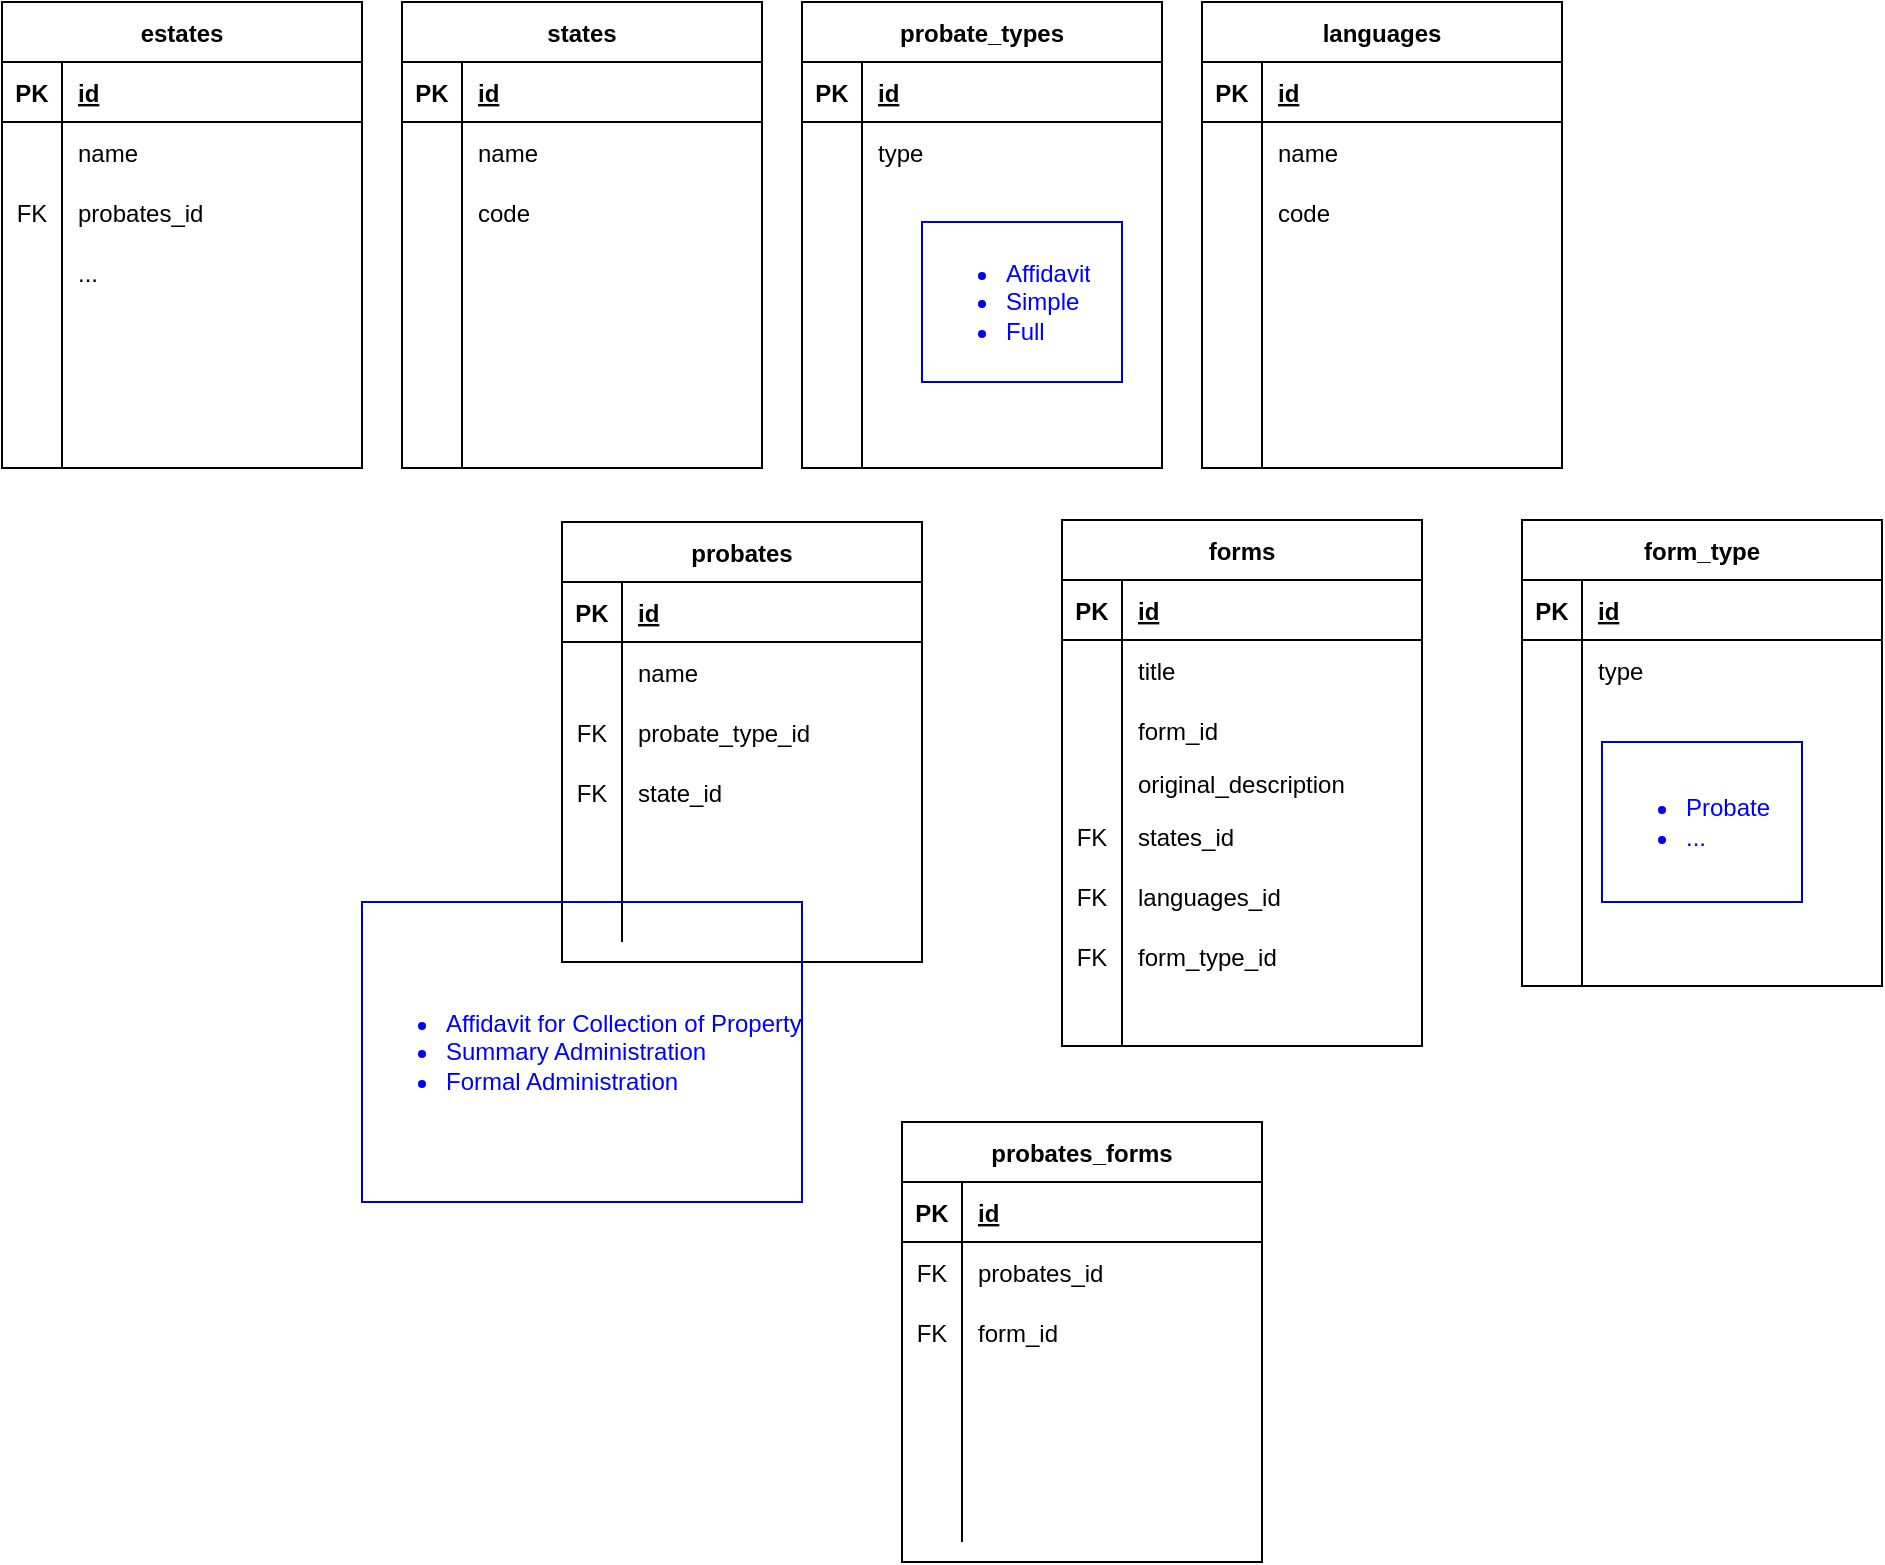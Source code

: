 <mxfile version="20.2.4" type="github">
  <diagram name="Page-1" id="9f46799a-70d6-7492-0946-bef42562c5a5">
    <mxGraphModel dx="1186" dy="667" grid="1" gridSize="10" guides="1" tooltips="1" connect="1" arrows="1" fold="1" page="1" pageScale="1" pageWidth="1100" pageHeight="850" background="none" math="0" shadow="0">
      <root>
        <mxCell id="0" />
        <mxCell id="1" parent="0" />
        <mxCell id="NDFo5cBkrjXVHuGbAwNf-1" value="estates" style="shape=table;startSize=30;container=1;collapsible=1;childLayout=tableLayout;fixedRows=1;rowLines=0;fontStyle=1;align=center;resizeLast=1;" vertex="1" parent="1">
          <mxGeometry x="40" y="40" width="180" height="233" as="geometry" />
        </mxCell>
        <mxCell id="NDFo5cBkrjXVHuGbAwNf-2" value="" style="shape=tableRow;horizontal=0;startSize=0;swimlaneHead=0;swimlaneBody=0;fillColor=none;collapsible=0;dropTarget=0;points=[[0,0.5],[1,0.5]];portConstraint=eastwest;top=0;left=0;right=0;bottom=1;" vertex="1" parent="NDFo5cBkrjXVHuGbAwNf-1">
          <mxGeometry y="30" width="180" height="30" as="geometry" />
        </mxCell>
        <mxCell id="NDFo5cBkrjXVHuGbAwNf-3" value="PK" style="shape=partialRectangle;connectable=0;fillColor=none;top=0;left=0;bottom=0;right=0;fontStyle=1;overflow=hidden;" vertex="1" parent="NDFo5cBkrjXVHuGbAwNf-2">
          <mxGeometry width="30" height="30" as="geometry">
            <mxRectangle width="30" height="30" as="alternateBounds" />
          </mxGeometry>
        </mxCell>
        <mxCell id="NDFo5cBkrjXVHuGbAwNf-4" value="id" style="shape=partialRectangle;connectable=0;fillColor=none;top=0;left=0;bottom=0;right=0;align=left;spacingLeft=6;fontStyle=5;overflow=hidden;" vertex="1" parent="NDFo5cBkrjXVHuGbAwNf-2">
          <mxGeometry x="30" width="150" height="30" as="geometry">
            <mxRectangle width="150" height="30" as="alternateBounds" />
          </mxGeometry>
        </mxCell>
        <mxCell id="NDFo5cBkrjXVHuGbAwNf-5" value="" style="shape=tableRow;horizontal=0;startSize=0;swimlaneHead=0;swimlaneBody=0;fillColor=none;collapsible=0;dropTarget=0;points=[[0,0.5],[1,0.5]];portConstraint=eastwest;top=0;left=0;right=0;bottom=0;" vertex="1" parent="NDFo5cBkrjXVHuGbAwNf-1">
          <mxGeometry y="60" width="180" height="30" as="geometry" />
        </mxCell>
        <mxCell id="NDFo5cBkrjXVHuGbAwNf-6" value="" style="shape=partialRectangle;connectable=0;fillColor=none;top=0;left=0;bottom=0;right=0;editable=1;overflow=hidden;" vertex="1" parent="NDFo5cBkrjXVHuGbAwNf-5">
          <mxGeometry width="30" height="30" as="geometry">
            <mxRectangle width="30" height="30" as="alternateBounds" />
          </mxGeometry>
        </mxCell>
        <mxCell id="NDFo5cBkrjXVHuGbAwNf-7" value="name" style="shape=partialRectangle;connectable=0;fillColor=none;top=0;left=0;bottom=0;right=0;align=left;spacingLeft=6;overflow=hidden;" vertex="1" parent="NDFo5cBkrjXVHuGbAwNf-5">
          <mxGeometry x="30" width="150" height="30" as="geometry">
            <mxRectangle width="150" height="30" as="alternateBounds" />
          </mxGeometry>
        </mxCell>
        <mxCell id="NDFo5cBkrjXVHuGbAwNf-27" value="" style="shape=tableRow;horizontal=0;startSize=0;swimlaneHead=0;swimlaneBody=0;fillColor=none;collapsible=0;dropTarget=0;points=[[0,0.5],[1,0.5]];portConstraint=eastwest;top=0;left=0;right=0;bottom=0;" vertex="1" parent="NDFo5cBkrjXVHuGbAwNf-1">
          <mxGeometry y="90" width="180" height="30" as="geometry" />
        </mxCell>
        <mxCell id="NDFo5cBkrjXVHuGbAwNf-28" value="FK" style="shape=partialRectangle;connectable=0;fillColor=none;top=0;left=0;bottom=0;right=0;fontStyle=0;overflow=hidden;" vertex="1" parent="NDFo5cBkrjXVHuGbAwNf-27">
          <mxGeometry width="30" height="30" as="geometry">
            <mxRectangle width="30" height="30" as="alternateBounds" />
          </mxGeometry>
        </mxCell>
        <mxCell id="NDFo5cBkrjXVHuGbAwNf-29" value="probates_id" style="shape=partialRectangle;connectable=0;fillColor=none;top=0;left=0;bottom=0;right=0;align=left;spacingLeft=6;fontStyle=0;overflow=hidden;" vertex="1" parent="NDFo5cBkrjXVHuGbAwNf-27">
          <mxGeometry x="30" width="150" height="30" as="geometry">
            <mxRectangle width="150" height="30" as="alternateBounds" />
          </mxGeometry>
        </mxCell>
        <mxCell id="NDFo5cBkrjXVHuGbAwNf-37" value="" style="shape=tableRow;horizontal=0;startSize=0;swimlaneHead=0;swimlaneBody=0;fillColor=none;collapsible=0;dropTarget=0;points=[[0,0.5],[1,0.5]];portConstraint=eastwest;top=0;left=0;right=0;bottom=0;" vertex="1" parent="NDFo5cBkrjXVHuGbAwNf-1">
          <mxGeometry y="120" width="180" height="30" as="geometry" />
        </mxCell>
        <mxCell id="NDFo5cBkrjXVHuGbAwNf-38" value="" style="shape=partialRectangle;connectable=0;fillColor=none;top=0;left=0;bottom=0;right=0;editable=1;overflow=hidden;" vertex="1" parent="NDFo5cBkrjXVHuGbAwNf-37">
          <mxGeometry width="30" height="30" as="geometry">
            <mxRectangle width="30" height="30" as="alternateBounds" />
          </mxGeometry>
        </mxCell>
        <mxCell id="NDFo5cBkrjXVHuGbAwNf-39" value="..." style="shape=partialRectangle;connectable=0;fillColor=none;top=0;left=0;bottom=0;right=0;align=left;spacingLeft=6;overflow=hidden;" vertex="1" parent="NDFo5cBkrjXVHuGbAwNf-37">
          <mxGeometry x="30" width="150" height="30" as="geometry">
            <mxRectangle width="150" height="30" as="alternateBounds" />
          </mxGeometry>
        </mxCell>
        <mxCell id="NDFo5cBkrjXVHuGbAwNf-8" value="" style="shape=tableRow;horizontal=0;startSize=0;swimlaneHead=0;swimlaneBody=0;fillColor=none;collapsible=0;dropTarget=0;points=[[0,0.5],[1,0.5]];portConstraint=eastwest;top=0;left=0;right=0;bottom=0;" vertex="1" parent="NDFo5cBkrjXVHuGbAwNf-1">
          <mxGeometry y="150" width="180" height="30" as="geometry" />
        </mxCell>
        <mxCell id="NDFo5cBkrjXVHuGbAwNf-9" value="" style="shape=partialRectangle;connectable=0;fillColor=none;top=0;left=0;bottom=0;right=0;editable=1;overflow=hidden;" vertex="1" parent="NDFo5cBkrjXVHuGbAwNf-8">
          <mxGeometry width="30" height="30" as="geometry">
            <mxRectangle width="30" height="30" as="alternateBounds" />
          </mxGeometry>
        </mxCell>
        <mxCell id="NDFo5cBkrjXVHuGbAwNf-10" value="" style="shape=partialRectangle;connectable=0;fillColor=none;top=0;left=0;bottom=0;right=0;align=left;spacingLeft=6;overflow=hidden;" vertex="1" parent="NDFo5cBkrjXVHuGbAwNf-8">
          <mxGeometry x="30" width="150" height="30" as="geometry">
            <mxRectangle width="150" height="30" as="alternateBounds" />
          </mxGeometry>
        </mxCell>
        <mxCell id="NDFo5cBkrjXVHuGbAwNf-11" value="" style="shape=tableRow;horizontal=0;startSize=0;swimlaneHead=0;swimlaneBody=0;fillColor=none;collapsible=0;dropTarget=0;points=[[0,0.5],[1,0.5]];portConstraint=eastwest;top=0;left=0;right=0;bottom=0;" vertex="1" parent="NDFo5cBkrjXVHuGbAwNf-1">
          <mxGeometry y="180" width="180" height="23" as="geometry" />
        </mxCell>
        <mxCell id="NDFo5cBkrjXVHuGbAwNf-12" value="" style="shape=partialRectangle;connectable=0;fillColor=none;top=0;left=0;bottom=0;right=0;editable=1;overflow=hidden;" vertex="1" parent="NDFo5cBkrjXVHuGbAwNf-11">
          <mxGeometry width="30" height="23" as="geometry">
            <mxRectangle width="30" height="23" as="alternateBounds" />
          </mxGeometry>
        </mxCell>
        <mxCell id="NDFo5cBkrjXVHuGbAwNf-13" value="" style="shape=partialRectangle;connectable=0;fillColor=none;top=0;left=0;bottom=0;right=0;align=left;spacingLeft=6;overflow=hidden;" vertex="1" parent="NDFo5cBkrjXVHuGbAwNf-11">
          <mxGeometry x="30" width="150" height="23" as="geometry">
            <mxRectangle width="150" height="23" as="alternateBounds" />
          </mxGeometry>
        </mxCell>
        <mxCell id="NDFo5cBkrjXVHuGbAwNf-30" value="" style="shape=tableRow;horizontal=0;startSize=0;swimlaneHead=0;swimlaneBody=0;fillColor=none;collapsible=0;dropTarget=0;points=[[0,0.5],[1,0.5]];portConstraint=eastwest;top=0;left=0;right=0;bottom=0;" vertex="1" parent="NDFo5cBkrjXVHuGbAwNf-1">
          <mxGeometry y="203" width="180" height="30" as="geometry" />
        </mxCell>
        <mxCell id="NDFo5cBkrjXVHuGbAwNf-31" value="" style="shape=partialRectangle;connectable=0;fillColor=none;top=0;left=0;bottom=0;right=0;fontStyle=0;overflow=hidden;" vertex="1" parent="NDFo5cBkrjXVHuGbAwNf-30">
          <mxGeometry width="30" height="30" as="geometry">
            <mxRectangle width="30" height="30" as="alternateBounds" />
          </mxGeometry>
        </mxCell>
        <mxCell id="NDFo5cBkrjXVHuGbAwNf-32" value="" style="shape=partialRectangle;connectable=0;fillColor=none;top=0;left=0;bottom=0;right=0;align=left;spacingLeft=6;fontStyle=0;overflow=hidden;" vertex="1" parent="NDFo5cBkrjXVHuGbAwNf-30">
          <mxGeometry x="30" width="150" height="30" as="geometry">
            <mxRectangle width="150" height="30" as="alternateBounds" />
          </mxGeometry>
        </mxCell>
        <mxCell id="NDFo5cBkrjXVHuGbAwNf-40" value="forms" style="shape=table;startSize=30;container=1;collapsible=1;childLayout=tableLayout;fixedRows=1;rowLines=0;fontStyle=1;align=center;resizeLast=1;" vertex="1" parent="1">
          <mxGeometry x="570" y="299" width="180" height="263" as="geometry" />
        </mxCell>
        <mxCell id="NDFo5cBkrjXVHuGbAwNf-41" value="" style="shape=tableRow;horizontal=0;startSize=0;swimlaneHead=0;swimlaneBody=0;fillColor=none;collapsible=0;dropTarget=0;points=[[0,0.5],[1,0.5]];portConstraint=eastwest;top=0;left=0;right=0;bottom=1;" vertex="1" parent="NDFo5cBkrjXVHuGbAwNf-40">
          <mxGeometry y="30" width="180" height="30" as="geometry" />
        </mxCell>
        <mxCell id="NDFo5cBkrjXVHuGbAwNf-42" value="PK" style="shape=partialRectangle;connectable=0;fillColor=none;top=0;left=0;bottom=0;right=0;fontStyle=1;overflow=hidden;" vertex="1" parent="NDFo5cBkrjXVHuGbAwNf-41">
          <mxGeometry width="30" height="30" as="geometry">
            <mxRectangle width="30" height="30" as="alternateBounds" />
          </mxGeometry>
        </mxCell>
        <mxCell id="NDFo5cBkrjXVHuGbAwNf-43" value="id" style="shape=partialRectangle;connectable=0;fillColor=none;top=0;left=0;bottom=0;right=0;align=left;spacingLeft=6;fontStyle=5;overflow=hidden;" vertex="1" parent="NDFo5cBkrjXVHuGbAwNf-41">
          <mxGeometry x="30" width="150" height="30" as="geometry">
            <mxRectangle width="150" height="30" as="alternateBounds" />
          </mxGeometry>
        </mxCell>
        <mxCell id="NDFo5cBkrjXVHuGbAwNf-44" value="" style="shape=tableRow;horizontal=0;startSize=0;swimlaneHead=0;swimlaneBody=0;fillColor=none;collapsible=0;dropTarget=0;points=[[0,0.5],[1,0.5]];portConstraint=eastwest;top=0;left=0;right=0;bottom=0;" vertex="1" parent="NDFo5cBkrjXVHuGbAwNf-40">
          <mxGeometry y="60" width="180" height="30" as="geometry" />
        </mxCell>
        <mxCell id="NDFo5cBkrjXVHuGbAwNf-45" value="" style="shape=partialRectangle;connectable=0;fillColor=none;top=0;left=0;bottom=0;right=0;editable=1;overflow=hidden;" vertex="1" parent="NDFo5cBkrjXVHuGbAwNf-44">
          <mxGeometry width="30" height="30" as="geometry">
            <mxRectangle width="30" height="30" as="alternateBounds" />
          </mxGeometry>
        </mxCell>
        <mxCell id="NDFo5cBkrjXVHuGbAwNf-46" value="title" style="shape=partialRectangle;connectable=0;fillColor=none;top=0;left=0;bottom=0;right=0;align=left;spacingLeft=6;overflow=hidden;" vertex="1" parent="NDFo5cBkrjXVHuGbAwNf-44">
          <mxGeometry x="30" width="150" height="30" as="geometry">
            <mxRectangle width="150" height="30" as="alternateBounds" />
          </mxGeometry>
        </mxCell>
        <mxCell id="NDFo5cBkrjXVHuGbAwNf-47" value="" style="shape=tableRow;horizontal=0;startSize=0;swimlaneHead=0;swimlaneBody=0;fillColor=none;collapsible=0;dropTarget=0;points=[[0,0.5],[1,0.5]];portConstraint=eastwest;top=0;left=0;right=0;bottom=0;" vertex="1" parent="NDFo5cBkrjXVHuGbAwNf-40">
          <mxGeometry y="90" width="180" height="30" as="geometry" />
        </mxCell>
        <mxCell id="NDFo5cBkrjXVHuGbAwNf-48" value="" style="shape=partialRectangle;connectable=0;fillColor=none;top=0;left=0;bottom=0;right=0;editable=1;overflow=hidden;" vertex="1" parent="NDFo5cBkrjXVHuGbAwNf-47">
          <mxGeometry width="30" height="30" as="geometry">
            <mxRectangle width="30" height="30" as="alternateBounds" />
          </mxGeometry>
        </mxCell>
        <mxCell id="NDFo5cBkrjXVHuGbAwNf-49" value="form_id" style="shape=partialRectangle;connectable=0;fillColor=none;top=0;left=0;bottom=0;right=0;align=left;spacingLeft=6;overflow=hidden;" vertex="1" parent="NDFo5cBkrjXVHuGbAwNf-47">
          <mxGeometry x="30" width="150" height="30" as="geometry">
            <mxRectangle width="150" height="30" as="alternateBounds" />
          </mxGeometry>
        </mxCell>
        <mxCell id="NDFo5cBkrjXVHuGbAwNf-50" value="" style="shape=tableRow;horizontal=0;startSize=0;swimlaneHead=0;swimlaneBody=0;fillColor=none;collapsible=0;dropTarget=0;points=[[0,0.5],[1,0.5]];portConstraint=eastwest;top=0;left=0;right=0;bottom=0;" vertex="1" parent="NDFo5cBkrjXVHuGbAwNf-40">
          <mxGeometry y="120" width="180" height="23" as="geometry" />
        </mxCell>
        <mxCell id="NDFo5cBkrjXVHuGbAwNf-51" value="" style="shape=partialRectangle;connectable=0;fillColor=none;top=0;left=0;bottom=0;right=0;editable=1;overflow=hidden;" vertex="1" parent="NDFo5cBkrjXVHuGbAwNf-50">
          <mxGeometry width="30" height="23" as="geometry">
            <mxRectangle width="30" height="23" as="alternateBounds" />
          </mxGeometry>
        </mxCell>
        <mxCell id="NDFo5cBkrjXVHuGbAwNf-52" value="original_description" style="shape=partialRectangle;connectable=0;fillColor=none;top=0;left=0;bottom=0;right=0;align=left;spacingLeft=6;overflow=hidden;" vertex="1" parent="NDFo5cBkrjXVHuGbAwNf-50">
          <mxGeometry x="30" width="150" height="23" as="geometry">
            <mxRectangle width="150" height="23" as="alternateBounds" />
          </mxGeometry>
        </mxCell>
        <mxCell id="NDFo5cBkrjXVHuGbAwNf-53" value="" style="shape=tableRow;horizontal=0;startSize=0;swimlaneHead=0;swimlaneBody=0;fillColor=none;collapsible=0;dropTarget=0;points=[[0,0.5],[1,0.5]];portConstraint=eastwest;top=0;left=0;right=0;bottom=0;" vertex="1" parent="NDFo5cBkrjXVHuGbAwNf-40">
          <mxGeometry y="143" width="180" height="30" as="geometry" />
        </mxCell>
        <mxCell id="NDFo5cBkrjXVHuGbAwNf-54" value="FK" style="shape=partialRectangle;connectable=0;fillColor=none;top=0;left=0;bottom=0;right=0;fontStyle=0;overflow=hidden;" vertex="1" parent="NDFo5cBkrjXVHuGbAwNf-53">
          <mxGeometry width="30" height="30" as="geometry">
            <mxRectangle width="30" height="30" as="alternateBounds" />
          </mxGeometry>
        </mxCell>
        <mxCell id="NDFo5cBkrjXVHuGbAwNf-55" value="states_id" style="shape=partialRectangle;connectable=0;fillColor=none;top=0;left=0;bottom=0;right=0;align=left;spacingLeft=6;fontStyle=0;overflow=hidden;" vertex="1" parent="NDFo5cBkrjXVHuGbAwNf-53">
          <mxGeometry x="30" width="150" height="30" as="geometry">
            <mxRectangle width="150" height="30" as="alternateBounds" />
          </mxGeometry>
        </mxCell>
        <mxCell id="NDFo5cBkrjXVHuGbAwNf-56" value="" style="shape=tableRow;horizontal=0;startSize=0;swimlaneHead=0;swimlaneBody=0;fillColor=none;collapsible=0;dropTarget=0;points=[[0,0.5],[1,0.5]];portConstraint=eastwest;top=0;left=0;right=0;bottom=0;" vertex="1" parent="NDFo5cBkrjXVHuGbAwNf-40">
          <mxGeometry y="173" width="180" height="30" as="geometry" />
        </mxCell>
        <mxCell id="NDFo5cBkrjXVHuGbAwNf-57" value="FK" style="shape=partialRectangle;connectable=0;fillColor=none;top=0;left=0;bottom=0;right=0;fontStyle=0;overflow=hidden;" vertex="1" parent="NDFo5cBkrjXVHuGbAwNf-56">
          <mxGeometry width="30" height="30" as="geometry">
            <mxRectangle width="30" height="30" as="alternateBounds" />
          </mxGeometry>
        </mxCell>
        <mxCell id="NDFo5cBkrjXVHuGbAwNf-58" value="languages_id" style="shape=partialRectangle;connectable=0;fillColor=none;top=0;left=0;bottom=0;right=0;align=left;spacingLeft=6;fontStyle=0;overflow=hidden;" vertex="1" parent="NDFo5cBkrjXVHuGbAwNf-56">
          <mxGeometry x="30" width="150" height="30" as="geometry">
            <mxRectangle width="150" height="30" as="alternateBounds" />
          </mxGeometry>
        </mxCell>
        <mxCell id="NDFo5cBkrjXVHuGbAwNf-213" value="" style="shape=tableRow;horizontal=0;startSize=0;swimlaneHead=0;swimlaneBody=0;fillColor=none;collapsible=0;dropTarget=0;points=[[0,0.5],[1,0.5]];portConstraint=eastwest;top=0;left=0;right=0;bottom=0;" vertex="1" parent="NDFo5cBkrjXVHuGbAwNf-40">
          <mxGeometry y="203" width="180" height="30" as="geometry" />
        </mxCell>
        <mxCell id="NDFo5cBkrjXVHuGbAwNf-214" value="FK" style="shape=partialRectangle;connectable=0;fillColor=none;top=0;left=0;bottom=0;right=0;fontStyle=0;overflow=hidden;" vertex="1" parent="NDFo5cBkrjXVHuGbAwNf-213">
          <mxGeometry width="30" height="30" as="geometry">
            <mxRectangle width="30" height="30" as="alternateBounds" />
          </mxGeometry>
        </mxCell>
        <mxCell id="NDFo5cBkrjXVHuGbAwNf-215" value="form_type_id" style="shape=partialRectangle;connectable=0;fillColor=none;top=0;left=0;bottom=0;right=0;align=left;spacingLeft=6;fontStyle=0;overflow=hidden;" vertex="1" parent="NDFo5cBkrjXVHuGbAwNf-213">
          <mxGeometry x="30" width="150" height="30" as="geometry">
            <mxRectangle width="150" height="30" as="alternateBounds" />
          </mxGeometry>
        </mxCell>
        <mxCell id="NDFo5cBkrjXVHuGbAwNf-59" value="" style="shape=tableRow;horizontal=0;startSize=0;swimlaneHead=0;swimlaneBody=0;fillColor=none;collapsible=0;dropTarget=0;points=[[0,0.5],[1,0.5]];portConstraint=eastwest;top=0;left=0;right=0;bottom=0;" vertex="1" parent="NDFo5cBkrjXVHuGbAwNf-40">
          <mxGeometry y="233" width="180" height="30" as="geometry" />
        </mxCell>
        <mxCell id="NDFo5cBkrjXVHuGbAwNf-60" value="" style="shape=partialRectangle;connectable=0;fillColor=none;top=0;left=0;bottom=0;right=0;editable=1;overflow=hidden;" vertex="1" parent="NDFo5cBkrjXVHuGbAwNf-59">
          <mxGeometry width="30" height="30" as="geometry">
            <mxRectangle width="30" height="30" as="alternateBounds" />
          </mxGeometry>
        </mxCell>
        <mxCell id="NDFo5cBkrjXVHuGbAwNf-61" value="" style="shape=partialRectangle;connectable=0;fillColor=none;top=0;left=0;bottom=0;right=0;align=left;spacingLeft=6;overflow=hidden;" vertex="1" parent="NDFo5cBkrjXVHuGbAwNf-59">
          <mxGeometry x="30" width="150" height="30" as="geometry">
            <mxRectangle width="150" height="30" as="alternateBounds" />
          </mxGeometry>
        </mxCell>
        <mxCell id="NDFo5cBkrjXVHuGbAwNf-62" value="probate_types" style="shape=table;startSize=30;container=1;collapsible=1;childLayout=tableLayout;fixedRows=1;rowLines=0;fontStyle=1;align=center;resizeLast=1;" vertex="1" parent="1">
          <mxGeometry x="440" y="40" width="180" height="233" as="geometry" />
        </mxCell>
        <mxCell id="NDFo5cBkrjXVHuGbAwNf-63" value="" style="shape=tableRow;horizontal=0;startSize=0;swimlaneHead=0;swimlaneBody=0;fillColor=none;collapsible=0;dropTarget=0;points=[[0,0.5],[1,0.5]];portConstraint=eastwest;top=0;left=0;right=0;bottom=1;" vertex="1" parent="NDFo5cBkrjXVHuGbAwNf-62">
          <mxGeometry y="30" width="180" height="30" as="geometry" />
        </mxCell>
        <mxCell id="NDFo5cBkrjXVHuGbAwNf-64" value="PK" style="shape=partialRectangle;connectable=0;fillColor=none;top=0;left=0;bottom=0;right=0;fontStyle=1;overflow=hidden;" vertex="1" parent="NDFo5cBkrjXVHuGbAwNf-63">
          <mxGeometry width="30" height="30" as="geometry">
            <mxRectangle width="30" height="30" as="alternateBounds" />
          </mxGeometry>
        </mxCell>
        <mxCell id="NDFo5cBkrjXVHuGbAwNf-65" value="id" style="shape=partialRectangle;connectable=0;fillColor=none;top=0;left=0;bottom=0;right=0;align=left;spacingLeft=6;fontStyle=5;overflow=hidden;" vertex="1" parent="NDFo5cBkrjXVHuGbAwNf-63">
          <mxGeometry x="30" width="150" height="30" as="geometry">
            <mxRectangle width="150" height="30" as="alternateBounds" />
          </mxGeometry>
        </mxCell>
        <mxCell id="NDFo5cBkrjXVHuGbAwNf-66" value="" style="shape=tableRow;horizontal=0;startSize=0;swimlaneHead=0;swimlaneBody=0;fillColor=none;collapsible=0;dropTarget=0;points=[[0,0.5],[1,0.5]];portConstraint=eastwest;top=0;left=0;right=0;bottom=0;" vertex="1" parent="NDFo5cBkrjXVHuGbAwNf-62">
          <mxGeometry y="60" width="180" height="30" as="geometry" />
        </mxCell>
        <mxCell id="NDFo5cBkrjXVHuGbAwNf-67" value="" style="shape=partialRectangle;connectable=0;fillColor=none;top=0;left=0;bottom=0;right=0;editable=1;overflow=hidden;" vertex="1" parent="NDFo5cBkrjXVHuGbAwNf-66">
          <mxGeometry width="30" height="30" as="geometry">
            <mxRectangle width="30" height="30" as="alternateBounds" />
          </mxGeometry>
        </mxCell>
        <mxCell id="NDFo5cBkrjXVHuGbAwNf-68" value="type" style="shape=partialRectangle;connectable=0;fillColor=none;top=0;left=0;bottom=0;right=0;align=left;spacingLeft=6;overflow=hidden;" vertex="1" parent="NDFo5cBkrjXVHuGbAwNf-66">
          <mxGeometry x="30" width="150" height="30" as="geometry">
            <mxRectangle width="150" height="30" as="alternateBounds" />
          </mxGeometry>
        </mxCell>
        <mxCell id="NDFo5cBkrjXVHuGbAwNf-69" value="" style="shape=tableRow;horizontal=0;startSize=0;swimlaneHead=0;swimlaneBody=0;fillColor=none;collapsible=0;dropTarget=0;points=[[0,0.5],[1,0.5]];portConstraint=eastwest;top=0;left=0;right=0;bottom=0;" vertex="1" parent="NDFo5cBkrjXVHuGbAwNf-62">
          <mxGeometry y="90" width="180" height="30" as="geometry" />
        </mxCell>
        <mxCell id="NDFo5cBkrjXVHuGbAwNf-70" value="" style="shape=partialRectangle;connectable=0;fillColor=none;top=0;left=0;bottom=0;right=0;fontStyle=0;overflow=hidden;" vertex="1" parent="NDFo5cBkrjXVHuGbAwNf-69">
          <mxGeometry width="30" height="30" as="geometry">
            <mxRectangle width="30" height="30" as="alternateBounds" />
          </mxGeometry>
        </mxCell>
        <mxCell id="NDFo5cBkrjXVHuGbAwNf-71" value="" style="shape=partialRectangle;connectable=0;fillColor=none;top=0;left=0;bottom=0;right=0;align=left;spacingLeft=6;fontStyle=0;overflow=hidden;" vertex="1" parent="NDFo5cBkrjXVHuGbAwNf-69">
          <mxGeometry x="30" width="150" height="30" as="geometry">
            <mxRectangle width="150" height="30" as="alternateBounds" />
          </mxGeometry>
        </mxCell>
        <mxCell id="NDFo5cBkrjXVHuGbAwNf-72" value="" style="shape=tableRow;horizontal=0;startSize=0;swimlaneHead=0;swimlaneBody=0;fillColor=none;collapsible=0;dropTarget=0;points=[[0,0.5],[1,0.5]];portConstraint=eastwest;top=0;left=0;right=0;bottom=0;" vertex="1" parent="NDFo5cBkrjXVHuGbAwNf-62">
          <mxGeometry y="120" width="180" height="30" as="geometry" />
        </mxCell>
        <mxCell id="NDFo5cBkrjXVHuGbAwNf-73" value="" style="shape=partialRectangle;connectable=0;fillColor=none;top=0;left=0;bottom=0;right=0;editable=1;overflow=hidden;" vertex="1" parent="NDFo5cBkrjXVHuGbAwNf-72">
          <mxGeometry width="30" height="30" as="geometry">
            <mxRectangle width="30" height="30" as="alternateBounds" />
          </mxGeometry>
        </mxCell>
        <mxCell id="NDFo5cBkrjXVHuGbAwNf-74" value="" style="shape=partialRectangle;connectable=0;fillColor=none;top=0;left=0;bottom=0;right=0;align=left;spacingLeft=6;overflow=hidden;" vertex="1" parent="NDFo5cBkrjXVHuGbAwNf-72">
          <mxGeometry x="30" width="150" height="30" as="geometry">
            <mxRectangle width="150" height="30" as="alternateBounds" />
          </mxGeometry>
        </mxCell>
        <mxCell id="NDFo5cBkrjXVHuGbAwNf-75" value="" style="shape=tableRow;horizontal=0;startSize=0;swimlaneHead=0;swimlaneBody=0;fillColor=none;collapsible=0;dropTarget=0;points=[[0,0.5],[1,0.5]];portConstraint=eastwest;top=0;left=0;right=0;bottom=0;" vertex="1" parent="NDFo5cBkrjXVHuGbAwNf-62">
          <mxGeometry y="150" width="180" height="30" as="geometry" />
        </mxCell>
        <mxCell id="NDFo5cBkrjXVHuGbAwNf-76" value="" style="shape=partialRectangle;connectable=0;fillColor=none;top=0;left=0;bottom=0;right=0;editable=1;overflow=hidden;" vertex="1" parent="NDFo5cBkrjXVHuGbAwNf-75">
          <mxGeometry width="30" height="30" as="geometry">
            <mxRectangle width="30" height="30" as="alternateBounds" />
          </mxGeometry>
        </mxCell>
        <mxCell id="NDFo5cBkrjXVHuGbAwNf-77" value="" style="shape=partialRectangle;connectable=0;fillColor=none;top=0;left=0;bottom=0;right=0;align=left;spacingLeft=6;overflow=hidden;" vertex="1" parent="NDFo5cBkrjXVHuGbAwNf-75">
          <mxGeometry x="30" width="150" height="30" as="geometry">
            <mxRectangle width="150" height="30" as="alternateBounds" />
          </mxGeometry>
        </mxCell>
        <mxCell id="NDFo5cBkrjXVHuGbAwNf-78" value="" style="shape=tableRow;horizontal=0;startSize=0;swimlaneHead=0;swimlaneBody=0;fillColor=none;collapsible=0;dropTarget=0;points=[[0,0.5],[1,0.5]];portConstraint=eastwest;top=0;left=0;right=0;bottom=0;" vertex="1" parent="NDFo5cBkrjXVHuGbAwNf-62">
          <mxGeometry y="180" width="180" height="23" as="geometry" />
        </mxCell>
        <mxCell id="NDFo5cBkrjXVHuGbAwNf-79" value="" style="shape=partialRectangle;connectable=0;fillColor=none;top=0;left=0;bottom=0;right=0;editable=1;overflow=hidden;" vertex="1" parent="NDFo5cBkrjXVHuGbAwNf-78">
          <mxGeometry width="30" height="23" as="geometry">
            <mxRectangle width="30" height="23" as="alternateBounds" />
          </mxGeometry>
        </mxCell>
        <mxCell id="NDFo5cBkrjXVHuGbAwNf-80" value="" style="shape=partialRectangle;connectable=0;fillColor=none;top=0;left=0;bottom=0;right=0;align=left;spacingLeft=6;overflow=hidden;" vertex="1" parent="NDFo5cBkrjXVHuGbAwNf-78">
          <mxGeometry x="30" width="150" height="23" as="geometry">
            <mxRectangle width="150" height="23" as="alternateBounds" />
          </mxGeometry>
        </mxCell>
        <mxCell id="NDFo5cBkrjXVHuGbAwNf-81" value="" style="shape=tableRow;horizontal=0;startSize=0;swimlaneHead=0;swimlaneBody=0;fillColor=none;collapsible=0;dropTarget=0;points=[[0,0.5],[1,0.5]];portConstraint=eastwest;top=0;left=0;right=0;bottom=0;" vertex="1" parent="NDFo5cBkrjXVHuGbAwNf-62">
          <mxGeometry y="203" width="180" height="30" as="geometry" />
        </mxCell>
        <mxCell id="NDFo5cBkrjXVHuGbAwNf-82" value="" style="shape=partialRectangle;connectable=0;fillColor=none;top=0;left=0;bottom=0;right=0;fontStyle=0;overflow=hidden;" vertex="1" parent="NDFo5cBkrjXVHuGbAwNf-81">
          <mxGeometry width="30" height="30" as="geometry">
            <mxRectangle width="30" height="30" as="alternateBounds" />
          </mxGeometry>
        </mxCell>
        <mxCell id="NDFo5cBkrjXVHuGbAwNf-83" value="" style="shape=partialRectangle;connectable=0;fillColor=none;top=0;left=0;bottom=0;right=0;align=left;spacingLeft=6;fontStyle=0;overflow=hidden;" vertex="1" parent="NDFo5cBkrjXVHuGbAwNf-81">
          <mxGeometry x="30" width="150" height="30" as="geometry">
            <mxRectangle width="150" height="30" as="alternateBounds" />
          </mxGeometry>
        </mxCell>
        <mxCell id="NDFo5cBkrjXVHuGbAwNf-112" value="probates" style="shape=table;startSize=30;container=1;collapsible=1;childLayout=tableLayout;fixedRows=1;rowLines=0;fontStyle=1;align=center;resizeLast=1;" vertex="1" parent="1">
          <mxGeometry x="320" y="300" width="180" height="220" as="geometry" />
        </mxCell>
        <mxCell id="NDFo5cBkrjXVHuGbAwNf-113" value="" style="shape=tableRow;horizontal=0;startSize=0;swimlaneHead=0;swimlaneBody=0;fillColor=none;collapsible=0;dropTarget=0;points=[[0,0.5],[1,0.5]];portConstraint=eastwest;top=0;left=0;right=0;bottom=1;" vertex="1" parent="NDFo5cBkrjXVHuGbAwNf-112">
          <mxGeometry y="30" width="180" height="30" as="geometry" />
        </mxCell>
        <mxCell id="NDFo5cBkrjXVHuGbAwNf-114" value="PK" style="shape=partialRectangle;connectable=0;fillColor=none;top=0;left=0;bottom=0;right=0;fontStyle=1;overflow=hidden;" vertex="1" parent="NDFo5cBkrjXVHuGbAwNf-113">
          <mxGeometry width="30" height="30" as="geometry">
            <mxRectangle width="30" height="30" as="alternateBounds" />
          </mxGeometry>
        </mxCell>
        <mxCell id="NDFo5cBkrjXVHuGbAwNf-115" value="id" style="shape=partialRectangle;connectable=0;fillColor=none;top=0;left=0;bottom=0;right=0;align=left;spacingLeft=6;fontStyle=5;overflow=hidden;" vertex="1" parent="NDFo5cBkrjXVHuGbAwNf-113">
          <mxGeometry x="30" width="150" height="30" as="geometry">
            <mxRectangle width="150" height="30" as="alternateBounds" />
          </mxGeometry>
        </mxCell>
        <mxCell id="NDFo5cBkrjXVHuGbAwNf-116" value="" style="shape=tableRow;horizontal=0;startSize=0;swimlaneHead=0;swimlaneBody=0;fillColor=none;collapsible=0;dropTarget=0;points=[[0,0.5],[1,0.5]];portConstraint=eastwest;top=0;left=0;right=0;bottom=0;" vertex="1" parent="NDFo5cBkrjXVHuGbAwNf-112">
          <mxGeometry y="60" width="180" height="30" as="geometry" />
        </mxCell>
        <mxCell id="NDFo5cBkrjXVHuGbAwNf-117" value="" style="shape=partialRectangle;connectable=0;fillColor=none;top=0;left=0;bottom=0;right=0;editable=1;overflow=hidden;" vertex="1" parent="NDFo5cBkrjXVHuGbAwNf-116">
          <mxGeometry width="30" height="30" as="geometry">
            <mxRectangle width="30" height="30" as="alternateBounds" />
          </mxGeometry>
        </mxCell>
        <mxCell id="NDFo5cBkrjXVHuGbAwNf-118" value="name" style="shape=partialRectangle;connectable=0;fillColor=none;top=0;left=0;bottom=0;right=0;align=left;spacingLeft=6;overflow=hidden;" vertex="1" parent="NDFo5cBkrjXVHuGbAwNf-116">
          <mxGeometry x="30" width="150" height="30" as="geometry">
            <mxRectangle width="150" height="30" as="alternateBounds" />
          </mxGeometry>
        </mxCell>
        <mxCell id="NDFo5cBkrjXVHuGbAwNf-109" value="" style="shape=tableRow;horizontal=0;startSize=0;swimlaneHead=0;swimlaneBody=0;fillColor=none;collapsible=0;dropTarget=0;points=[[0,0.5],[1,0.5]];portConstraint=eastwest;top=0;left=0;right=0;bottom=0;" vertex="1" parent="NDFo5cBkrjXVHuGbAwNf-112">
          <mxGeometry y="90" width="180" height="30" as="geometry" />
        </mxCell>
        <mxCell id="NDFo5cBkrjXVHuGbAwNf-110" value="FK" style="shape=partialRectangle;connectable=0;fillColor=none;top=0;left=0;bottom=0;right=0;fontStyle=0;overflow=hidden;" vertex="1" parent="NDFo5cBkrjXVHuGbAwNf-109">
          <mxGeometry width="30" height="30" as="geometry">
            <mxRectangle width="30" height="30" as="alternateBounds" />
          </mxGeometry>
        </mxCell>
        <mxCell id="NDFo5cBkrjXVHuGbAwNf-111" value="probate_type_id" style="shape=partialRectangle;connectable=0;fillColor=none;top=0;left=0;bottom=0;right=0;align=left;spacingLeft=6;fontStyle=0;overflow=hidden;" vertex="1" parent="NDFo5cBkrjXVHuGbAwNf-109">
          <mxGeometry x="30" width="150" height="30" as="geometry">
            <mxRectangle width="150" height="30" as="alternateBounds" />
          </mxGeometry>
        </mxCell>
        <mxCell id="NDFo5cBkrjXVHuGbAwNf-106" value="" style="shape=tableRow;horizontal=0;startSize=0;swimlaneHead=0;swimlaneBody=0;fillColor=none;collapsible=0;dropTarget=0;points=[[0,0.5],[1,0.5]];portConstraint=eastwest;top=0;left=0;right=0;bottom=0;" vertex="1" parent="NDFo5cBkrjXVHuGbAwNf-112">
          <mxGeometry y="120" width="180" height="30" as="geometry" />
        </mxCell>
        <mxCell id="NDFo5cBkrjXVHuGbAwNf-107" value="FK" style="shape=partialRectangle;connectable=0;fillColor=none;top=0;left=0;bottom=0;right=0;fontStyle=0;overflow=hidden;" vertex="1" parent="NDFo5cBkrjXVHuGbAwNf-106">
          <mxGeometry width="30" height="30" as="geometry">
            <mxRectangle width="30" height="30" as="alternateBounds" />
          </mxGeometry>
        </mxCell>
        <mxCell id="NDFo5cBkrjXVHuGbAwNf-108" value="state_id" style="shape=partialRectangle;connectable=0;fillColor=none;top=0;left=0;bottom=0;right=0;align=left;spacingLeft=6;fontStyle=0;overflow=hidden;" vertex="1" parent="NDFo5cBkrjXVHuGbAwNf-106">
          <mxGeometry x="30" width="150" height="30" as="geometry">
            <mxRectangle width="150" height="30" as="alternateBounds" />
          </mxGeometry>
        </mxCell>
        <mxCell id="NDFo5cBkrjXVHuGbAwNf-119" value="" style="shape=tableRow;horizontal=0;startSize=0;swimlaneHead=0;swimlaneBody=0;fillColor=none;collapsible=0;dropTarget=0;points=[[0,0.5],[1,0.5]];portConstraint=eastwest;top=0;left=0;right=0;bottom=0;" vertex="1" parent="NDFo5cBkrjXVHuGbAwNf-112">
          <mxGeometry y="150" width="180" height="30" as="geometry" />
        </mxCell>
        <mxCell id="NDFo5cBkrjXVHuGbAwNf-120" value="" style="shape=partialRectangle;connectable=0;fillColor=none;top=0;left=0;bottom=0;right=0;editable=1;overflow=hidden;" vertex="1" parent="NDFo5cBkrjXVHuGbAwNf-119">
          <mxGeometry width="30" height="30" as="geometry">
            <mxRectangle width="30" height="30" as="alternateBounds" />
          </mxGeometry>
        </mxCell>
        <mxCell id="NDFo5cBkrjXVHuGbAwNf-121" value="" style="shape=partialRectangle;connectable=0;fillColor=none;top=0;left=0;bottom=0;right=0;align=left;spacingLeft=6;overflow=hidden;" vertex="1" parent="NDFo5cBkrjXVHuGbAwNf-119">
          <mxGeometry x="30" width="150" height="30" as="geometry">
            <mxRectangle width="150" height="30" as="alternateBounds" />
          </mxGeometry>
        </mxCell>
        <mxCell id="NDFo5cBkrjXVHuGbAwNf-122" value="" style="shape=tableRow;horizontal=0;startSize=0;swimlaneHead=0;swimlaneBody=0;fillColor=none;collapsible=0;dropTarget=0;points=[[0,0.5],[1,0.5]];portConstraint=eastwest;top=0;left=0;right=0;bottom=0;" vertex="1" parent="NDFo5cBkrjXVHuGbAwNf-112">
          <mxGeometry y="180" width="180" height="30" as="geometry" />
        </mxCell>
        <mxCell id="NDFo5cBkrjXVHuGbAwNf-123" value="" style="shape=partialRectangle;connectable=0;fillColor=none;top=0;left=0;bottom=0;right=0;editable=1;overflow=hidden;" vertex="1" parent="NDFo5cBkrjXVHuGbAwNf-122">
          <mxGeometry width="30" height="30" as="geometry">
            <mxRectangle width="30" height="30" as="alternateBounds" />
          </mxGeometry>
        </mxCell>
        <mxCell id="NDFo5cBkrjXVHuGbAwNf-124" value="" style="shape=partialRectangle;connectable=0;fillColor=none;top=0;left=0;bottom=0;right=0;align=left;spacingLeft=6;overflow=hidden;" vertex="1" parent="NDFo5cBkrjXVHuGbAwNf-122">
          <mxGeometry x="30" width="150" height="30" as="geometry">
            <mxRectangle width="150" height="30" as="alternateBounds" />
          </mxGeometry>
        </mxCell>
        <mxCell id="NDFo5cBkrjXVHuGbAwNf-125" value="states" style="shape=table;startSize=30;container=1;collapsible=1;childLayout=tableLayout;fixedRows=1;rowLines=0;fontStyle=1;align=center;resizeLast=1;" vertex="1" parent="1">
          <mxGeometry x="240" y="40" width="180" height="233" as="geometry" />
        </mxCell>
        <mxCell id="NDFo5cBkrjXVHuGbAwNf-126" value="" style="shape=tableRow;horizontal=0;startSize=0;swimlaneHead=0;swimlaneBody=0;fillColor=none;collapsible=0;dropTarget=0;points=[[0,0.5],[1,0.5]];portConstraint=eastwest;top=0;left=0;right=0;bottom=1;" vertex="1" parent="NDFo5cBkrjXVHuGbAwNf-125">
          <mxGeometry y="30" width="180" height="30" as="geometry" />
        </mxCell>
        <mxCell id="NDFo5cBkrjXVHuGbAwNf-127" value="PK" style="shape=partialRectangle;connectable=0;fillColor=none;top=0;left=0;bottom=0;right=0;fontStyle=1;overflow=hidden;" vertex="1" parent="NDFo5cBkrjXVHuGbAwNf-126">
          <mxGeometry width="30" height="30" as="geometry">
            <mxRectangle width="30" height="30" as="alternateBounds" />
          </mxGeometry>
        </mxCell>
        <mxCell id="NDFo5cBkrjXVHuGbAwNf-128" value="id" style="shape=partialRectangle;connectable=0;fillColor=none;top=0;left=0;bottom=0;right=0;align=left;spacingLeft=6;fontStyle=5;overflow=hidden;" vertex="1" parent="NDFo5cBkrjXVHuGbAwNf-126">
          <mxGeometry x="30" width="150" height="30" as="geometry">
            <mxRectangle width="150" height="30" as="alternateBounds" />
          </mxGeometry>
        </mxCell>
        <mxCell id="NDFo5cBkrjXVHuGbAwNf-129" value="" style="shape=tableRow;horizontal=0;startSize=0;swimlaneHead=0;swimlaneBody=0;fillColor=none;collapsible=0;dropTarget=0;points=[[0,0.5],[1,0.5]];portConstraint=eastwest;top=0;left=0;right=0;bottom=0;" vertex="1" parent="NDFo5cBkrjXVHuGbAwNf-125">
          <mxGeometry y="60" width="180" height="30" as="geometry" />
        </mxCell>
        <mxCell id="NDFo5cBkrjXVHuGbAwNf-130" value="" style="shape=partialRectangle;connectable=0;fillColor=none;top=0;left=0;bottom=0;right=0;editable=1;overflow=hidden;" vertex="1" parent="NDFo5cBkrjXVHuGbAwNf-129">
          <mxGeometry width="30" height="30" as="geometry">
            <mxRectangle width="30" height="30" as="alternateBounds" />
          </mxGeometry>
        </mxCell>
        <mxCell id="NDFo5cBkrjXVHuGbAwNf-131" value="name" style="shape=partialRectangle;connectable=0;fillColor=none;top=0;left=0;bottom=0;right=0;align=left;spacingLeft=6;overflow=hidden;" vertex="1" parent="NDFo5cBkrjXVHuGbAwNf-129">
          <mxGeometry x="30" width="150" height="30" as="geometry">
            <mxRectangle width="150" height="30" as="alternateBounds" />
          </mxGeometry>
        </mxCell>
        <mxCell id="NDFo5cBkrjXVHuGbAwNf-132" value="" style="shape=tableRow;horizontal=0;startSize=0;swimlaneHead=0;swimlaneBody=0;fillColor=none;collapsible=0;dropTarget=0;points=[[0,0.5],[1,0.5]];portConstraint=eastwest;top=0;left=0;right=0;bottom=0;" vertex="1" parent="NDFo5cBkrjXVHuGbAwNf-125">
          <mxGeometry y="90" width="180" height="30" as="geometry" />
        </mxCell>
        <mxCell id="NDFo5cBkrjXVHuGbAwNf-133" value="" style="shape=partialRectangle;connectable=0;fillColor=none;top=0;left=0;bottom=0;right=0;fontStyle=0;overflow=hidden;" vertex="1" parent="NDFo5cBkrjXVHuGbAwNf-132">
          <mxGeometry width="30" height="30" as="geometry">
            <mxRectangle width="30" height="30" as="alternateBounds" />
          </mxGeometry>
        </mxCell>
        <mxCell id="NDFo5cBkrjXVHuGbAwNf-134" value="code" style="shape=partialRectangle;connectable=0;fillColor=none;top=0;left=0;bottom=0;right=0;align=left;spacingLeft=6;fontStyle=0;overflow=hidden;" vertex="1" parent="NDFo5cBkrjXVHuGbAwNf-132">
          <mxGeometry x="30" width="150" height="30" as="geometry">
            <mxRectangle width="150" height="30" as="alternateBounds" />
          </mxGeometry>
        </mxCell>
        <mxCell id="NDFo5cBkrjXVHuGbAwNf-135" value="" style="shape=tableRow;horizontal=0;startSize=0;swimlaneHead=0;swimlaneBody=0;fillColor=none;collapsible=0;dropTarget=0;points=[[0,0.5],[1,0.5]];portConstraint=eastwest;top=0;left=0;right=0;bottom=0;" vertex="1" parent="NDFo5cBkrjXVHuGbAwNf-125">
          <mxGeometry y="120" width="180" height="30" as="geometry" />
        </mxCell>
        <mxCell id="NDFo5cBkrjXVHuGbAwNf-136" value="" style="shape=partialRectangle;connectable=0;fillColor=none;top=0;left=0;bottom=0;right=0;editable=1;overflow=hidden;" vertex="1" parent="NDFo5cBkrjXVHuGbAwNf-135">
          <mxGeometry width="30" height="30" as="geometry">
            <mxRectangle width="30" height="30" as="alternateBounds" />
          </mxGeometry>
        </mxCell>
        <mxCell id="NDFo5cBkrjXVHuGbAwNf-137" value="" style="shape=partialRectangle;connectable=0;fillColor=none;top=0;left=0;bottom=0;right=0;align=left;spacingLeft=6;overflow=hidden;" vertex="1" parent="NDFo5cBkrjXVHuGbAwNf-135">
          <mxGeometry x="30" width="150" height="30" as="geometry">
            <mxRectangle width="150" height="30" as="alternateBounds" />
          </mxGeometry>
        </mxCell>
        <mxCell id="NDFo5cBkrjXVHuGbAwNf-138" value="" style="shape=tableRow;horizontal=0;startSize=0;swimlaneHead=0;swimlaneBody=0;fillColor=none;collapsible=0;dropTarget=0;points=[[0,0.5],[1,0.5]];portConstraint=eastwest;top=0;left=0;right=0;bottom=0;" vertex="1" parent="NDFo5cBkrjXVHuGbAwNf-125">
          <mxGeometry y="150" width="180" height="30" as="geometry" />
        </mxCell>
        <mxCell id="NDFo5cBkrjXVHuGbAwNf-139" value="" style="shape=partialRectangle;connectable=0;fillColor=none;top=0;left=0;bottom=0;right=0;editable=1;overflow=hidden;" vertex="1" parent="NDFo5cBkrjXVHuGbAwNf-138">
          <mxGeometry width="30" height="30" as="geometry">
            <mxRectangle width="30" height="30" as="alternateBounds" />
          </mxGeometry>
        </mxCell>
        <mxCell id="NDFo5cBkrjXVHuGbAwNf-140" value="" style="shape=partialRectangle;connectable=0;fillColor=none;top=0;left=0;bottom=0;right=0;align=left;spacingLeft=6;overflow=hidden;" vertex="1" parent="NDFo5cBkrjXVHuGbAwNf-138">
          <mxGeometry x="30" width="150" height="30" as="geometry">
            <mxRectangle width="150" height="30" as="alternateBounds" />
          </mxGeometry>
        </mxCell>
        <mxCell id="NDFo5cBkrjXVHuGbAwNf-141" value="" style="shape=tableRow;horizontal=0;startSize=0;swimlaneHead=0;swimlaneBody=0;fillColor=none;collapsible=0;dropTarget=0;points=[[0,0.5],[1,0.5]];portConstraint=eastwest;top=0;left=0;right=0;bottom=0;" vertex="1" parent="NDFo5cBkrjXVHuGbAwNf-125">
          <mxGeometry y="180" width="180" height="23" as="geometry" />
        </mxCell>
        <mxCell id="NDFo5cBkrjXVHuGbAwNf-142" value="" style="shape=partialRectangle;connectable=0;fillColor=none;top=0;left=0;bottom=0;right=0;editable=1;overflow=hidden;" vertex="1" parent="NDFo5cBkrjXVHuGbAwNf-141">
          <mxGeometry width="30" height="23" as="geometry">
            <mxRectangle width="30" height="23" as="alternateBounds" />
          </mxGeometry>
        </mxCell>
        <mxCell id="NDFo5cBkrjXVHuGbAwNf-143" value="" style="shape=partialRectangle;connectable=0;fillColor=none;top=0;left=0;bottom=0;right=0;align=left;spacingLeft=6;overflow=hidden;" vertex="1" parent="NDFo5cBkrjXVHuGbAwNf-141">
          <mxGeometry x="30" width="150" height="23" as="geometry">
            <mxRectangle width="150" height="23" as="alternateBounds" />
          </mxGeometry>
        </mxCell>
        <mxCell id="NDFo5cBkrjXVHuGbAwNf-144" value="" style="shape=tableRow;horizontal=0;startSize=0;swimlaneHead=0;swimlaneBody=0;fillColor=none;collapsible=0;dropTarget=0;points=[[0,0.5],[1,0.5]];portConstraint=eastwest;top=0;left=0;right=0;bottom=0;" vertex="1" parent="NDFo5cBkrjXVHuGbAwNf-125">
          <mxGeometry y="203" width="180" height="30" as="geometry" />
        </mxCell>
        <mxCell id="NDFo5cBkrjXVHuGbAwNf-145" value="" style="shape=partialRectangle;connectable=0;fillColor=none;top=0;left=0;bottom=0;right=0;fontStyle=0;overflow=hidden;" vertex="1" parent="NDFo5cBkrjXVHuGbAwNf-144">
          <mxGeometry width="30" height="30" as="geometry">
            <mxRectangle width="30" height="30" as="alternateBounds" />
          </mxGeometry>
        </mxCell>
        <mxCell id="NDFo5cBkrjXVHuGbAwNf-146" value="" style="shape=partialRectangle;connectable=0;fillColor=none;top=0;left=0;bottom=0;right=0;align=left;spacingLeft=6;fontStyle=0;overflow=hidden;" vertex="1" parent="NDFo5cBkrjXVHuGbAwNf-144">
          <mxGeometry x="30" width="150" height="30" as="geometry">
            <mxRectangle width="150" height="30" as="alternateBounds" />
          </mxGeometry>
        </mxCell>
        <mxCell id="NDFo5cBkrjXVHuGbAwNf-147" value="probates_forms" style="shape=table;startSize=30;container=1;collapsible=1;childLayout=tableLayout;fixedRows=1;rowLines=0;fontStyle=1;align=center;resizeLast=1;" vertex="1" parent="1">
          <mxGeometry x="490" y="600" width="180" height="220" as="geometry" />
        </mxCell>
        <mxCell id="NDFo5cBkrjXVHuGbAwNf-148" value="" style="shape=tableRow;horizontal=0;startSize=0;swimlaneHead=0;swimlaneBody=0;fillColor=none;collapsible=0;dropTarget=0;points=[[0,0.5],[1,0.5]];portConstraint=eastwest;top=0;left=0;right=0;bottom=1;" vertex="1" parent="NDFo5cBkrjXVHuGbAwNf-147">
          <mxGeometry y="30" width="180" height="30" as="geometry" />
        </mxCell>
        <mxCell id="NDFo5cBkrjXVHuGbAwNf-149" value="PK" style="shape=partialRectangle;connectable=0;fillColor=none;top=0;left=0;bottom=0;right=0;fontStyle=1;overflow=hidden;" vertex="1" parent="NDFo5cBkrjXVHuGbAwNf-148">
          <mxGeometry width="30" height="30" as="geometry">
            <mxRectangle width="30" height="30" as="alternateBounds" />
          </mxGeometry>
        </mxCell>
        <mxCell id="NDFo5cBkrjXVHuGbAwNf-150" value="id" style="shape=partialRectangle;connectable=0;fillColor=none;top=0;left=0;bottom=0;right=0;align=left;spacingLeft=6;fontStyle=5;overflow=hidden;" vertex="1" parent="NDFo5cBkrjXVHuGbAwNf-148">
          <mxGeometry x="30" width="150" height="30" as="geometry">
            <mxRectangle width="150" height="30" as="alternateBounds" />
          </mxGeometry>
        </mxCell>
        <mxCell id="NDFo5cBkrjXVHuGbAwNf-154" value="" style="shape=tableRow;horizontal=0;startSize=0;swimlaneHead=0;swimlaneBody=0;fillColor=none;collapsible=0;dropTarget=0;points=[[0,0.5],[1,0.5]];portConstraint=eastwest;top=0;left=0;right=0;bottom=0;" vertex="1" parent="NDFo5cBkrjXVHuGbAwNf-147">
          <mxGeometry y="60" width="180" height="30" as="geometry" />
        </mxCell>
        <mxCell id="NDFo5cBkrjXVHuGbAwNf-155" value="FK" style="shape=partialRectangle;connectable=0;fillColor=none;top=0;left=0;bottom=0;right=0;fontStyle=0;overflow=hidden;" vertex="1" parent="NDFo5cBkrjXVHuGbAwNf-154">
          <mxGeometry width="30" height="30" as="geometry">
            <mxRectangle width="30" height="30" as="alternateBounds" />
          </mxGeometry>
        </mxCell>
        <mxCell id="NDFo5cBkrjXVHuGbAwNf-156" value="probates_id" style="shape=partialRectangle;connectable=0;fillColor=none;top=0;left=0;bottom=0;right=0;align=left;spacingLeft=6;fontStyle=0;overflow=hidden;" vertex="1" parent="NDFo5cBkrjXVHuGbAwNf-154">
          <mxGeometry x="30" width="150" height="30" as="geometry">
            <mxRectangle width="150" height="30" as="alternateBounds" />
          </mxGeometry>
        </mxCell>
        <mxCell id="NDFo5cBkrjXVHuGbAwNf-157" value="" style="shape=tableRow;horizontal=0;startSize=0;swimlaneHead=0;swimlaneBody=0;fillColor=none;collapsible=0;dropTarget=0;points=[[0,0.5],[1,0.5]];portConstraint=eastwest;top=0;left=0;right=0;bottom=0;" vertex="1" parent="NDFo5cBkrjXVHuGbAwNf-147">
          <mxGeometry y="90" width="180" height="30" as="geometry" />
        </mxCell>
        <mxCell id="NDFo5cBkrjXVHuGbAwNf-158" value="FK" style="shape=partialRectangle;connectable=0;fillColor=none;top=0;left=0;bottom=0;right=0;fontStyle=0;overflow=hidden;" vertex="1" parent="NDFo5cBkrjXVHuGbAwNf-157">
          <mxGeometry width="30" height="30" as="geometry">
            <mxRectangle width="30" height="30" as="alternateBounds" />
          </mxGeometry>
        </mxCell>
        <mxCell id="NDFo5cBkrjXVHuGbAwNf-159" value="form_id" style="shape=partialRectangle;connectable=0;fillColor=none;top=0;left=0;bottom=0;right=0;align=left;spacingLeft=6;fontStyle=0;overflow=hidden;" vertex="1" parent="NDFo5cBkrjXVHuGbAwNf-157">
          <mxGeometry x="30" width="150" height="30" as="geometry">
            <mxRectangle width="150" height="30" as="alternateBounds" />
          </mxGeometry>
        </mxCell>
        <mxCell id="NDFo5cBkrjXVHuGbAwNf-151" value="" style="shape=tableRow;horizontal=0;startSize=0;swimlaneHead=0;swimlaneBody=0;fillColor=none;collapsible=0;dropTarget=0;points=[[0,0.5],[1,0.5]];portConstraint=eastwest;top=0;left=0;right=0;bottom=0;" vertex="1" parent="NDFo5cBkrjXVHuGbAwNf-147">
          <mxGeometry y="120" width="180" height="30" as="geometry" />
        </mxCell>
        <mxCell id="NDFo5cBkrjXVHuGbAwNf-152" value="" style="shape=partialRectangle;connectable=0;fillColor=none;top=0;left=0;bottom=0;right=0;editable=1;overflow=hidden;" vertex="1" parent="NDFo5cBkrjXVHuGbAwNf-151">
          <mxGeometry width="30" height="30" as="geometry">
            <mxRectangle width="30" height="30" as="alternateBounds" />
          </mxGeometry>
        </mxCell>
        <mxCell id="NDFo5cBkrjXVHuGbAwNf-153" value="" style="shape=partialRectangle;connectable=0;fillColor=none;top=0;left=0;bottom=0;right=0;align=left;spacingLeft=6;overflow=hidden;" vertex="1" parent="NDFo5cBkrjXVHuGbAwNf-151">
          <mxGeometry x="30" width="150" height="30" as="geometry">
            <mxRectangle width="150" height="30" as="alternateBounds" />
          </mxGeometry>
        </mxCell>
        <mxCell id="NDFo5cBkrjXVHuGbAwNf-160" value="" style="shape=tableRow;horizontal=0;startSize=0;swimlaneHead=0;swimlaneBody=0;fillColor=none;collapsible=0;dropTarget=0;points=[[0,0.5],[1,0.5]];portConstraint=eastwest;top=0;left=0;right=0;bottom=0;" vertex="1" parent="NDFo5cBkrjXVHuGbAwNf-147">
          <mxGeometry y="150" width="180" height="30" as="geometry" />
        </mxCell>
        <mxCell id="NDFo5cBkrjXVHuGbAwNf-161" value="" style="shape=partialRectangle;connectable=0;fillColor=none;top=0;left=0;bottom=0;right=0;editable=1;overflow=hidden;" vertex="1" parent="NDFo5cBkrjXVHuGbAwNf-160">
          <mxGeometry width="30" height="30" as="geometry">
            <mxRectangle width="30" height="30" as="alternateBounds" />
          </mxGeometry>
        </mxCell>
        <mxCell id="NDFo5cBkrjXVHuGbAwNf-162" value="" style="shape=partialRectangle;connectable=0;fillColor=none;top=0;left=0;bottom=0;right=0;align=left;spacingLeft=6;overflow=hidden;" vertex="1" parent="NDFo5cBkrjXVHuGbAwNf-160">
          <mxGeometry x="30" width="150" height="30" as="geometry">
            <mxRectangle width="150" height="30" as="alternateBounds" />
          </mxGeometry>
        </mxCell>
        <mxCell id="NDFo5cBkrjXVHuGbAwNf-163" value="" style="shape=tableRow;horizontal=0;startSize=0;swimlaneHead=0;swimlaneBody=0;fillColor=none;collapsible=0;dropTarget=0;points=[[0,0.5],[1,0.5]];portConstraint=eastwest;top=0;left=0;right=0;bottom=0;" vertex="1" parent="NDFo5cBkrjXVHuGbAwNf-147">
          <mxGeometry y="180" width="180" height="30" as="geometry" />
        </mxCell>
        <mxCell id="NDFo5cBkrjXVHuGbAwNf-164" value="" style="shape=partialRectangle;connectable=0;fillColor=none;top=0;left=0;bottom=0;right=0;editable=1;overflow=hidden;" vertex="1" parent="NDFo5cBkrjXVHuGbAwNf-163">
          <mxGeometry width="30" height="30" as="geometry">
            <mxRectangle width="30" height="30" as="alternateBounds" />
          </mxGeometry>
        </mxCell>
        <mxCell id="NDFo5cBkrjXVHuGbAwNf-165" value="" style="shape=partialRectangle;connectable=0;fillColor=none;top=0;left=0;bottom=0;right=0;align=left;spacingLeft=6;overflow=hidden;" vertex="1" parent="NDFo5cBkrjXVHuGbAwNf-163">
          <mxGeometry x="30" width="150" height="30" as="geometry">
            <mxRectangle width="150" height="30" as="alternateBounds" />
          </mxGeometry>
        </mxCell>
        <mxCell id="NDFo5cBkrjXVHuGbAwNf-169" value="languages" style="shape=table;startSize=30;container=1;collapsible=1;childLayout=tableLayout;fixedRows=1;rowLines=0;fontStyle=1;align=center;resizeLast=1;" vertex="1" parent="1">
          <mxGeometry x="640" y="40" width="180" height="233" as="geometry" />
        </mxCell>
        <mxCell id="NDFo5cBkrjXVHuGbAwNf-170" value="" style="shape=tableRow;horizontal=0;startSize=0;swimlaneHead=0;swimlaneBody=0;fillColor=none;collapsible=0;dropTarget=0;points=[[0,0.5],[1,0.5]];portConstraint=eastwest;top=0;left=0;right=0;bottom=1;" vertex="1" parent="NDFo5cBkrjXVHuGbAwNf-169">
          <mxGeometry y="30" width="180" height="30" as="geometry" />
        </mxCell>
        <mxCell id="NDFo5cBkrjXVHuGbAwNf-171" value="PK" style="shape=partialRectangle;connectable=0;fillColor=none;top=0;left=0;bottom=0;right=0;fontStyle=1;overflow=hidden;" vertex="1" parent="NDFo5cBkrjXVHuGbAwNf-170">
          <mxGeometry width="30" height="30" as="geometry">
            <mxRectangle width="30" height="30" as="alternateBounds" />
          </mxGeometry>
        </mxCell>
        <mxCell id="NDFo5cBkrjXVHuGbAwNf-172" value="id" style="shape=partialRectangle;connectable=0;fillColor=none;top=0;left=0;bottom=0;right=0;align=left;spacingLeft=6;fontStyle=5;overflow=hidden;" vertex="1" parent="NDFo5cBkrjXVHuGbAwNf-170">
          <mxGeometry x="30" width="150" height="30" as="geometry">
            <mxRectangle width="150" height="30" as="alternateBounds" />
          </mxGeometry>
        </mxCell>
        <mxCell id="NDFo5cBkrjXVHuGbAwNf-173" value="" style="shape=tableRow;horizontal=0;startSize=0;swimlaneHead=0;swimlaneBody=0;fillColor=none;collapsible=0;dropTarget=0;points=[[0,0.5],[1,0.5]];portConstraint=eastwest;top=0;left=0;right=0;bottom=0;" vertex="1" parent="NDFo5cBkrjXVHuGbAwNf-169">
          <mxGeometry y="60" width="180" height="30" as="geometry" />
        </mxCell>
        <mxCell id="NDFo5cBkrjXVHuGbAwNf-174" value="" style="shape=partialRectangle;connectable=0;fillColor=none;top=0;left=0;bottom=0;right=0;editable=1;overflow=hidden;" vertex="1" parent="NDFo5cBkrjXVHuGbAwNf-173">
          <mxGeometry width="30" height="30" as="geometry">
            <mxRectangle width="30" height="30" as="alternateBounds" />
          </mxGeometry>
        </mxCell>
        <mxCell id="NDFo5cBkrjXVHuGbAwNf-175" value="name" style="shape=partialRectangle;connectable=0;fillColor=none;top=0;left=0;bottom=0;right=0;align=left;spacingLeft=6;overflow=hidden;" vertex="1" parent="NDFo5cBkrjXVHuGbAwNf-173">
          <mxGeometry x="30" width="150" height="30" as="geometry">
            <mxRectangle width="150" height="30" as="alternateBounds" />
          </mxGeometry>
        </mxCell>
        <mxCell id="NDFo5cBkrjXVHuGbAwNf-176" value="" style="shape=tableRow;horizontal=0;startSize=0;swimlaneHead=0;swimlaneBody=0;fillColor=none;collapsible=0;dropTarget=0;points=[[0,0.5],[1,0.5]];portConstraint=eastwest;top=0;left=0;right=0;bottom=0;" vertex="1" parent="NDFo5cBkrjXVHuGbAwNf-169">
          <mxGeometry y="90" width="180" height="30" as="geometry" />
        </mxCell>
        <mxCell id="NDFo5cBkrjXVHuGbAwNf-177" value="" style="shape=partialRectangle;connectable=0;fillColor=none;top=0;left=0;bottom=0;right=0;fontStyle=0;overflow=hidden;" vertex="1" parent="NDFo5cBkrjXVHuGbAwNf-176">
          <mxGeometry width="30" height="30" as="geometry">
            <mxRectangle width="30" height="30" as="alternateBounds" />
          </mxGeometry>
        </mxCell>
        <mxCell id="NDFo5cBkrjXVHuGbAwNf-178" value="code" style="shape=partialRectangle;connectable=0;fillColor=none;top=0;left=0;bottom=0;right=0;align=left;spacingLeft=6;fontStyle=0;overflow=hidden;" vertex="1" parent="NDFo5cBkrjXVHuGbAwNf-176">
          <mxGeometry x="30" width="150" height="30" as="geometry">
            <mxRectangle width="150" height="30" as="alternateBounds" />
          </mxGeometry>
        </mxCell>
        <mxCell id="NDFo5cBkrjXVHuGbAwNf-179" value="" style="shape=tableRow;horizontal=0;startSize=0;swimlaneHead=0;swimlaneBody=0;fillColor=none;collapsible=0;dropTarget=0;points=[[0,0.5],[1,0.5]];portConstraint=eastwest;top=0;left=0;right=0;bottom=0;" vertex="1" parent="NDFo5cBkrjXVHuGbAwNf-169">
          <mxGeometry y="120" width="180" height="30" as="geometry" />
        </mxCell>
        <mxCell id="NDFo5cBkrjXVHuGbAwNf-180" value="" style="shape=partialRectangle;connectable=0;fillColor=none;top=0;left=0;bottom=0;right=0;editable=1;overflow=hidden;" vertex="1" parent="NDFo5cBkrjXVHuGbAwNf-179">
          <mxGeometry width="30" height="30" as="geometry">
            <mxRectangle width="30" height="30" as="alternateBounds" />
          </mxGeometry>
        </mxCell>
        <mxCell id="NDFo5cBkrjXVHuGbAwNf-181" value="" style="shape=partialRectangle;connectable=0;fillColor=none;top=0;left=0;bottom=0;right=0;align=left;spacingLeft=6;overflow=hidden;" vertex="1" parent="NDFo5cBkrjXVHuGbAwNf-179">
          <mxGeometry x="30" width="150" height="30" as="geometry">
            <mxRectangle width="150" height="30" as="alternateBounds" />
          </mxGeometry>
        </mxCell>
        <mxCell id="NDFo5cBkrjXVHuGbAwNf-182" value="" style="shape=tableRow;horizontal=0;startSize=0;swimlaneHead=0;swimlaneBody=0;fillColor=none;collapsible=0;dropTarget=0;points=[[0,0.5],[1,0.5]];portConstraint=eastwest;top=0;left=0;right=0;bottom=0;" vertex="1" parent="NDFo5cBkrjXVHuGbAwNf-169">
          <mxGeometry y="150" width="180" height="30" as="geometry" />
        </mxCell>
        <mxCell id="NDFo5cBkrjXVHuGbAwNf-183" value="" style="shape=partialRectangle;connectable=0;fillColor=none;top=0;left=0;bottom=0;right=0;editable=1;overflow=hidden;" vertex="1" parent="NDFo5cBkrjXVHuGbAwNf-182">
          <mxGeometry width="30" height="30" as="geometry">
            <mxRectangle width="30" height="30" as="alternateBounds" />
          </mxGeometry>
        </mxCell>
        <mxCell id="NDFo5cBkrjXVHuGbAwNf-184" value="" style="shape=partialRectangle;connectable=0;fillColor=none;top=0;left=0;bottom=0;right=0;align=left;spacingLeft=6;overflow=hidden;" vertex="1" parent="NDFo5cBkrjXVHuGbAwNf-182">
          <mxGeometry x="30" width="150" height="30" as="geometry">
            <mxRectangle width="150" height="30" as="alternateBounds" />
          </mxGeometry>
        </mxCell>
        <mxCell id="NDFo5cBkrjXVHuGbAwNf-185" value="" style="shape=tableRow;horizontal=0;startSize=0;swimlaneHead=0;swimlaneBody=0;fillColor=none;collapsible=0;dropTarget=0;points=[[0,0.5],[1,0.5]];portConstraint=eastwest;top=0;left=0;right=0;bottom=0;" vertex="1" parent="NDFo5cBkrjXVHuGbAwNf-169">
          <mxGeometry y="180" width="180" height="23" as="geometry" />
        </mxCell>
        <mxCell id="NDFo5cBkrjXVHuGbAwNf-186" value="" style="shape=partialRectangle;connectable=0;fillColor=none;top=0;left=0;bottom=0;right=0;editable=1;overflow=hidden;" vertex="1" parent="NDFo5cBkrjXVHuGbAwNf-185">
          <mxGeometry width="30" height="23" as="geometry">
            <mxRectangle width="30" height="23" as="alternateBounds" />
          </mxGeometry>
        </mxCell>
        <mxCell id="NDFo5cBkrjXVHuGbAwNf-187" value="" style="shape=partialRectangle;connectable=0;fillColor=none;top=0;left=0;bottom=0;right=0;align=left;spacingLeft=6;overflow=hidden;" vertex="1" parent="NDFo5cBkrjXVHuGbAwNf-185">
          <mxGeometry x="30" width="150" height="23" as="geometry">
            <mxRectangle width="150" height="23" as="alternateBounds" />
          </mxGeometry>
        </mxCell>
        <mxCell id="NDFo5cBkrjXVHuGbAwNf-188" value="" style="shape=tableRow;horizontal=0;startSize=0;swimlaneHead=0;swimlaneBody=0;fillColor=none;collapsible=0;dropTarget=0;points=[[0,0.5],[1,0.5]];portConstraint=eastwest;top=0;left=0;right=0;bottom=0;" vertex="1" parent="NDFo5cBkrjXVHuGbAwNf-169">
          <mxGeometry y="203" width="180" height="30" as="geometry" />
        </mxCell>
        <mxCell id="NDFo5cBkrjXVHuGbAwNf-189" value="" style="shape=partialRectangle;connectable=0;fillColor=none;top=0;left=0;bottom=0;right=0;fontStyle=0;overflow=hidden;" vertex="1" parent="NDFo5cBkrjXVHuGbAwNf-188">
          <mxGeometry width="30" height="30" as="geometry">
            <mxRectangle width="30" height="30" as="alternateBounds" />
          </mxGeometry>
        </mxCell>
        <mxCell id="NDFo5cBkrjXVHuGbAwNf-190" value="" style="shape=partialRectangle;connectable=0;fillColor=none;top=0;left=0;bottom=0;right=0;align=left;spacingLeft=6;fontStyle=0;overflow=hidden;" vertex="1" parent="NDFo5cBkrjXVHuGbAwNf-188">
          <mxGeometry x="30" width="150" height="30" as="geometry">
            <mxRectangle width="150" height="30" as="alternateBounds" />
          </mxGeometry>
        </mxCell>
        <mxCell id="NDFo5cBkrjXVHuGbAwNf-191" value="form_type" style="shape=table;startSize=30;container=1;collapsible=1;childLayout=tableLayout;fixedRows=1;rowLines=0;fontStyle=1;align=center;resizeLast=1;" vertex="1" parent="1">
          <mxGeometry x="800" y="299" width="180" height="233" as="geometry" />
        </mxCell>
        <mxCell id="NDFo5cBkrjXVHuGbAwNf-192" value="" style="shape=tableRow;horizontal=0;startSize=0;swimlaneHead=0;swimlaneBody=0;fillColor=none;collapsible=0;dropTarget=0;points=[[0,0.5],[1,0.5]];portConstraint=eastwest;top=0;left=0;right=0;bottom=1;" vertex="1" parent="NDFo5cBkrjXVHuGbAwNf-191">
          <mxGeometry y="30" width="180" height="30" as="geometry" />
        </mxCell>
        <mxCell id="NDFo5cBkrjXVHuGbAwNf-193" value="PK" style="shape=partialRectangle;connectable=0;fillColor=none;top=0;left=0;bottom=0;right=0;fontStyle=1;overflow=hidden;" vertex="1" parent="NDFo5cBkrjXVHuGbAwNf-192">
          <mxGeometry width="30" height="30" as="geometry">
            <mxRectangle width="30" height="30" as="alternateBounds" />
          </mxGeometry>
        </mxCell>
        <mxCell id="NDFo5cBkrjXVHuGbAwNf-194" value="id" style="shape=partialRectangle;connectable=0;fillColor=none;top=0;left=0;bottom=0;right=0;align=left;spacingLeft=6;fontStyle=5;overflow=hidden;" vertex="1" parent="NDFo5cBkrjXVHuGbAwNf-192">
          <mxGeometry x="30" width="150" height="30" as="geometry">
            <mxRectangle width="150" height="30" as="alternateBounds" />
          </mxGeometry>
        </mxCell>
        <mxCell id="NDFo5cBkrjXVHuGbAwNf-195" value="" style="shape=tableRow;horizontal=0;startSize=0;swimlaneHead=0;swimlaneBody=0;fillColor=none;collapsible=0;dropTarget=0;points=[[0,0.5],[1,0.5]];portConstraint=eastwest;top=0;left=0;right=0;bottom=0;" vertex="1" parent="NDFo5cBkrjXVHuGbAwNf-191">
          <mxGeometry y="60" width="180" height="30" as="geometry" />
        </mxCell>
        <mxCell id="NDFo5cBkrjXVHuGbAwNf-196" value="" style="shape=partialRectangle;connectable=0;fillColor=none;top=0;left=0;bottom=0;right=0;editable=1;overflow=hidden;" vertex="1" parent="NDFo5cBkrjXVHuGbAwNf-195">
          <mxGeometry width="30" height="30" as="geometry">
            <mxRectangle width="30" height="30" as="alternateBounds" />
          </mxGeometry>
        </mxCell>
        <mxCell id="NDFo5cBkrjXVHuGbAwNf-197" value="type" style="shape=partialRectangle;connectable=0;fillColor=none;top=0;left=0;bottom=0;right=0;align=left;spacingLeft=6;overflow=hidden;" vertex="1" parent="NDFo5cBkrjXVHuGbAwNf-195">
          <mxGeometry x="30" width="150" height="30" as="geometry">
            <mxRectangle width="150" height="30" as="alternateBounds" />
          </mxGeometry>
        </mxCell>
        <mxCell id="NDFo5cBkrjXVHuGbAwNf-198" value="" style="shape=tableRow;horizontal=0;startSize=0;swimlaneHead=0;swimlaneBody=0;fillColor=none;collapsible=0;dropTarget=0;points=[[0,0.5],[1,0.5]];portConstraint=eastwest;top=0;left=0;right=0;bottom=0;" vertex="1" parent="NDFo5cBkrjXVHuGbAwNf-191">
          <mxGeometry y="90" width="180" height="30" as="geometry" />
        </mxCell>
        <mxCell id="NDFo5cBkrjXVHuGbAwNf-199" value="" style="shape=partialRectangle;connectable=0;fillColor=none;top=0;left=0;bottom=0;right=0;fontStyle=0;overflow=hidden;" vertex="1" parent="NDFo5cBkrjXVHuGbAwNf-198">
          <mxGeometry width="30" height="30" as="geometry">
            <mxRectangle width="30" height="30" as="alternateBounds" />
          </mxGeometry>
        </mxCell>
        <mxCell id="NDFo5cBkrjXVHuGbAwNf-200" value="" style="shape=partialRectangle;connectable=0;fillColor=none;top=0;left=0;bottom=0;right=0;align=left;spacingLeft=6;fontStyle=0;overflow=hidden;" vertex="1" parent="NDFo5cBkrjXVHuGbAwNf-198">
          <mxGeometry x="30" width="150" height="30" as="geometry">
            <mxRectangle width="150" height="30" as="alternateBounds" />
          </mxGeometry>
        </mxCell>
        <mxCell id="NDFo5cBkrjXVHuGbAwNf-201" value="" style="shape=tableRow;horizontal=0;startSize=0;swimlaneHead=0;swimlaneBody=0;fillColor=none;collapsible=0;dropTarget=0;points=[[0,0.5],[1,0.5]];portConstraint=eastwest;top=0;left=0;right=0;bottom=0;" vertex="1" parent="NDFo5cBkrjXVHuGbAwNf-191">
          <mxGeometry y="120" width="180" height="30" as="geometry" />
        </mxCell>
        <mxCell id="NDFo5cBkrjXVHuGbAwNf-202" value="" style="shape=partialRectangle;connectable=0;fillColor=none;top=0;left=0;bottom=0;right=0;editable=1;overflow=hidden;" vertex="1" parent="NDFo5cBkrjXVHuGbAwNf-201">
          <mxGeometry width="30" height="30" as="geometry">
            <mxRectangle width="30" height="30" as="alternateBounds" />
          </mxGeometry>
        </mxCell>
        <mxCell id="NDFo5cBkrjXVHuGbAwNf-203" value="" style="shape=partialRectangle;connectable=0;fillColor=none;top=0;left=0;bottom=0;right=0;align=left;spacingLeft=6;overflow=hidden;" vertex="1" parent="NDFo5cBkrjXVHuGbAwNf-201">
          <mxGeometry x="30" width="150" height="30" as="geometry">
            <mxRectangle width="150" height="30" as="alternateBounds" />
          </mxGeometry>
        </mxCell>
        <mxCell id="NDFo5cBkrjXVHuGbAwNf-204" value="" style="shape=tableRow;horizontal=0;startSize=0;swimlaneHead=0;swimlaneBody=0;fillColor=none;collapsible=0;dropTarget=0;points=[[0,0.5],[1,0.5]];portConstraint=eastwest;top=0;left=0;right=0;bottom=0;" vertex="1" parent="NDFo5cBkrjXVHuGbAwNf-191">
          <mxGeometry y="150" width="180" height="30" as="geometry" />
        </mxCell>
        <mxCell id="NDFo5cBkrjXVHuGbAwNf-205" value="" style="shape=partialRectangle;connectable=0;fillColor=none;top=0;left=0;bottom=0;right=0;editable=1;overflow=hidden;" vertex="1" parent="NDFo5cBkrjXVHuGbAwNf-204">
          <mxGeometry width="30" height="30" as="geometry">
            <mxRectangle width="30" height="30" as="alternateBounds" />
          </mxGeometry>
        </mxCell>
        <mxCell id="NDFo5cBkrjXVHuGbAwNf-206" value="" style="shape=partialRectangle;connectable=0;fillColor=none;top=0;left=0;bottom=0;right=0;align=left;spacingLeft=6;overflow=hidden;" vertex="1" parent="NDFo5cBkrjXVHuGbAwNf-204">
          <mxGeometry x="30" width="150" height="30" as="geometry">
            <mxRectangle width="150" height="30" as="alternateBounds" />
          </mxGeometry>
        </mxCell>
        <mxCell id="NDFo5cBkrjXVHuGbAwNf-207" value="" style="shape=tableRow;horizontal=0;startSize=0;swimlaneHead=0;swimlaneBody=0;fillColor=none;collapsible=0;dropTarget=0;points=[[0,0.5],[1,0.5]];portConstraint=eastwest;top=0;left=0;right=0;bottom=0;" vertex="1" parent="NDFo5cBkrjXVHuGbAwNf-191">
          <mxGeometry y="180" width="180" height="23" as="geometry" />
        </mxCell>
        <mxCell id="NDFo5cBkrjXVHuGbAwNf-208" value="" style="shape=partialRectangle;connectable=0;fillColor=none;top=0;left=0;bottom=0;right=0;editable=1;overflow=hidden;" vertex="1" parent="NDFo5cBkrjXVHuGbAwNf-207">
          <mxGeometry width="30" height="23" as="geometry">
            <mxRectangle width="30" height="23" as="alternateBounds" />
          </mxGeometry>
        </mxCell>
        <mxCell id="NDFo5cBkrjXVHuGbAwNf-209" value="" style="shape=partialRectangle;connectable=0;fillColor=none;top=0;left=0;bottom=0;right=0;align=left;spacingLeft=6;overflow=hidden;" vertex="1" parent="NDFo5cBkrjXVHuGbAwNf-207">
          <mxGeometry x="30" width="150" height="23" as="geometry">
            <mxRectangle width="150" height="23" as="alternateBounds" />
          </mxGeometry>
        </mxCell>
        <mxCell id="NDFo5cBkrjXVHuGbAwNf-210" value="" style="shape=tableRow;horizontal=0;startSize=0;swimlaneHead=0;swimlaneBody=0;fillColor=none;collapsible=0;dropTarget=0;points=[[0,0.5],[1,0.5]];portConstraint=eastwest;top=0;left=0;right=0;bottom=0;" vertex="1" parent="NDFo5cBkrjXVHuGbAwNf-191">
          <mxGeometry y="203" width="180" height="30" as="geometry" />
        </mxCell>
        <mxCell id="NDFo5cBkrjXVHuGbAwNf-211" value="" style="shape=partialRectangle;connectable=0;fillColor=none;top=0;left=0;bottom=0;right=0;fontStyle=0;overflow=hidden;" vertex="1" parent="NDFo5cBkrjXVHuGbAwNf-210">
          <mxGeometry width="30" height="30" as="geometry">
            <mxRectangle width="30" height="30" as="alternateBounds" />
          </mxGeometry>
        </mxCell>
        <mxCell id="NDFo5cBkrjXVHuGbAwNf-212" value="" style="shape=partialRectangle;connectable=0;fillColor=none;top=0;left=0;bottom=0;right=0;align=left;spacingLeft=6;fontStyle=0;overflow=hidden;" vertex="1" parent="NDFo5cBkrjXVHuGbAwNf-210">
          <mxGeometry x="30" width="150" height="30" as="geometry">
            <mxRectangle width="150" height="30" as="alternateBounds" />
          </mxGeometry>
        </mxCell>
        <mxCell id="NDFo5cBkrjXVHuGbAwNf-216" value="&lt;ul&gt;&lt;li&gt;Affidavit&lt;/li&gt;&lt;li&gt;Simple&lt;/li&gt;&lt;li&gt;Full&lt;/li&gt;&lt;/ul&gt;" style="text;strokeColor=#0000CC;fillColor=none;html=1;whiteSpace=wrap;verticalAlign=middle;overflow=hidden;fontColor=#0000FF;" vertex="1" parent="1">
          <mxGeometry x="500" y="150" width="100" height="80" as="geometry" />
        </mxCell>
        <mxCell id="NDFo5cBkrjXVHuGbAwNf-217" value="&lt;ul&gt;&lt;li&gt;Probate&lt;/li&gt;&lt;li&gt;...&lt;/li&gt;&lt;/ul&gt;" style="text;strokeColor=#0000CC;fillColor=none;html=1;whiteSpace=wrap;verticalAlign=middle;overflow=hidden;fontColor=#0000FF;" vertex="1" parent="1">
          <mxGeometry x="840" y="410" width="100" height="80" as="geometry" />
        </mxCell>
        <mxCell id="NDFo5cBkrjXVHuGbAwNf-218" value="&lt;ul&gt;&lt;li&gt;Affidavit for Collection of Property&lt;/li&gt;&lt;li&gt;Summary Administration&lt;br&gt;&lt;/li&gt;&lt;li&gt;Formal Administration&lt;br&gt;&lt;/li&gt;&lt;/ul&gt;" style="text;strokeColor=#0000CC;fillColor=none;html=1;whiteSpace=wrap;verticalAlign=middle;overflow=hidden;fontColor=#0000FF;" vertex="1" parent="1">
          <mxGeometry x="220" y="490" width="220" height="150" as="geometry" />
        </mxCell>
      </root>
    </mxGraphModel>
  </diagram>
</mxfile>
